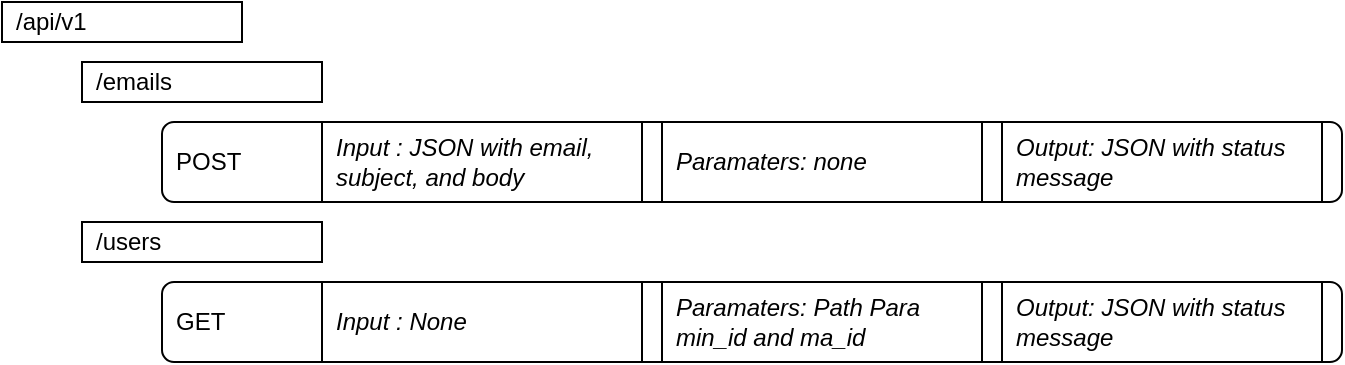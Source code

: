 <mxfile>
    <diagram id="vDFaCMqAs25Oy_O5YzHm" name="Page-1">
        <mxGraphModel dx="1682" dy="-632" grid="1" gridSize="10" guides="1" tooltips="1" connect="1" arrows="1" fold="1" page="1" pageScale="1" pageWidth="827" pageHeight="1169" math="0" shadow="0">
            <root>
                <mxCell id="0"/>
                <mxCell id="1" parent="0"/>
                <mxCell id="59" value="/api/v1" style="rounded=0;whiteSpace=wrap;html=1;align=left;spacingBottom=5;spacingLeft=5;spacingRight=5;spacingTop=5;" vertex="1" parent="1">
                    <mxGeometry x="-800" y="1880" width="120" height="20" as="geometry"/>
                </mxCell>
                <mxCell id="60" value="/emails" style="rounded=0;whiteSpace=wrap;html=1;align=left;spacingBottom=5;spacingLeft=5;spacingRight=5;spacingTop=5;" vertex="1" parent="1">
                    <mxGeometry x="-760" y="1910" width="120" height="20" as="geometry"/>
                </mxCell>
                <mxCell id="61" value="POST" style="rounded=1;whiteSpace=wrap;html=1;align=left;spacingBottom=5;spacingLeft=5;spacingRight=5;spacingTop=5;" vertex="1" parent="1">
                    <mxGeometry x="-720" y="1940" width="590" height="40" as="geometry"/>
                </mxCell>
                <mxCell id="62" value="Input : JSON with email, subject, and body" style="rounded=0;whiteSpace=wrap;html=1;fontStyle=2;align=left;spacingLeft=5;spacingRight=5;" vertex="1" parent="1">
                    <mxGeometry x="-640" y="1940" width="160" height="40" as="geometry"/>
                </mxCell>
                <mxCell id="63" value="Paramaters: none" style="rounded=0;whiteSpace=wrap;html=1;fontStyle=2;align=left;spacingLeft=5;spacingRight=5;" vertex="1" parent="1">
                    <mxGeometry x="-470" y="1940" width="160" height="40" as="geometry"/>
                </mxCell>
                <mxCell id="64" value="Output: JSON with status message" style="rounded=0;whiteSpace=wrap;html=1;fontStyle=2;align=left;spacingLeft=5;spacingRight=5;" vertex="1" parent="1">
                    <mxGeometry x="-300" y="1940" width="160" height="40" as="geometry"/>
                </mxCell>
                <mxCell id="66" value="/users" style="rounded=0;whiteSpace=wrap;html=1;align=left;spacingBottom=5;spacingLeft=5;spacingRight=5;spacingTop=5;" vertex="1" parent="1">
                    <mxGeometry x="-760" y="1990" width="120" height="20" as="geometry"/>
                </mxCell>
                <mxCell id="67" value="GET" style="rounded=1;whiteSpace=wrap;html=1;align=left;spacingBottom=5;spacingLeft=5;spacingRight=5;spacingTop=5;" vertex="1" parent="1">
                    <mxGeometry x="-720" y="2020" width="590" height="40" as="geometry"/>
                </mxCell>
                <mxCell id="68" value="Input : None" style="rounded=0;whiteSpace=wrap;html=1;fontStyle=2;align=left;spacingLeft=5;spacingRight=5;" vertex="1" parent="1">
                    <mxGeometry x="-640" y="2020" width="160" height="40" as="geometry"/>
                </mxCell>
                <mxCell id="69" value="Paramaters: Path Para min_id and ma_id" style="rounded=0;whiteSpace=wrap;html=1;fontStyle=2;align=left;spacingLeft=5;spacingRight=5;" vertex="1" parent="1">
                    <mxGeometry x="-470" y="2020" width="160" height="40" as="geometry"/>
                </mxCell>
                <mxCell id="70" value="Output: JSON with status message" style="rounded=0;whiteSpace=wrap;html=1;fontStyle=2;align=left;spacingLeft=5;spacingRight=5;" vertex="1" parent="1">
                    <mxGeometry x="-300" y="2020" width="160" height="40" as="geometry"/>
                </mxCell>
            </root>
        </mxGraphModel>
    </diagram>
</mxfile>
